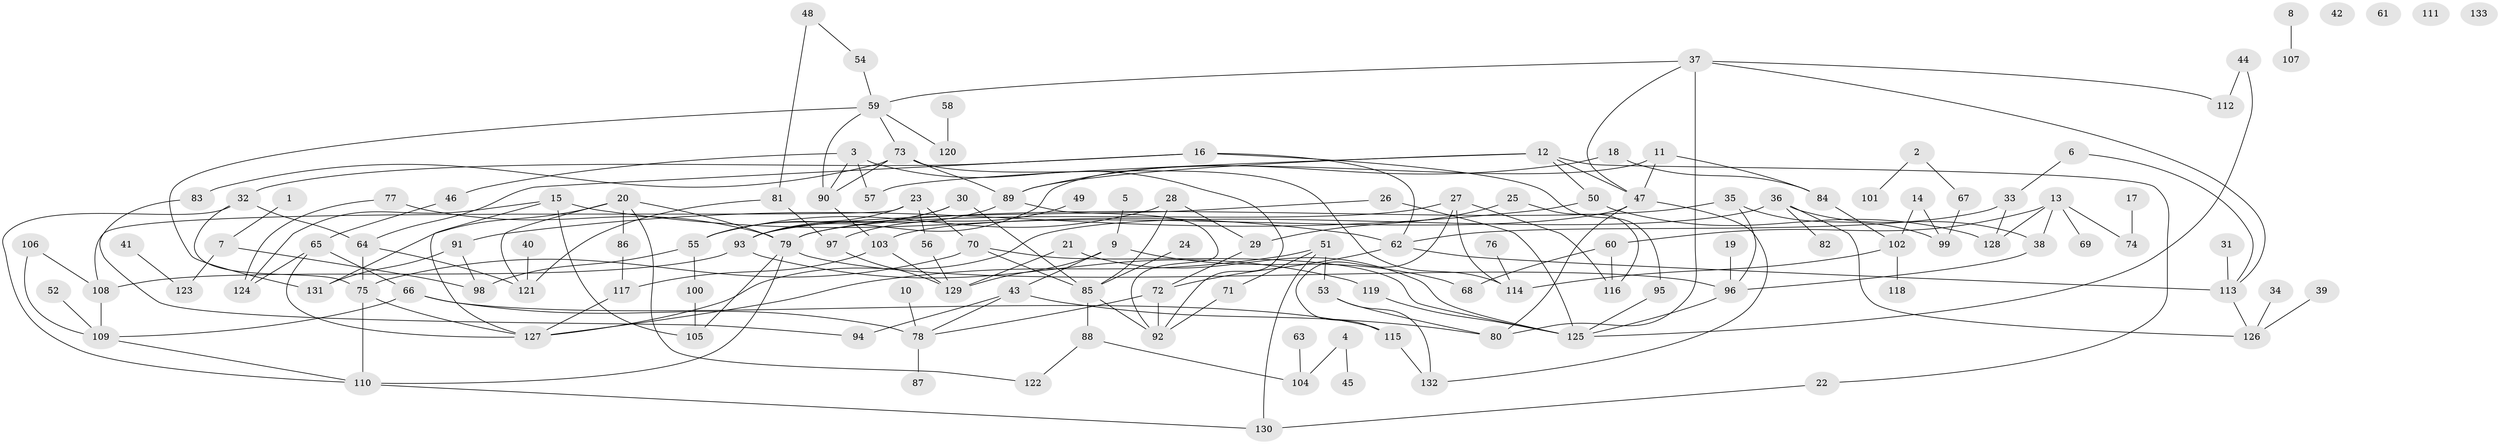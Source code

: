 // coarse degree distribution, {1: 0.23076923076923078, 2: 0.18681318681318682, 4: 0.12087912087912088, 3: 0.14285714285714285, 9: 0.03296703296703297, 5: 0.10989010989010989, 7: 0.054945054945054944, 6: 0.054945054945054944, 0: 0.04395604395604396, 8: 0.02197802197802198}
// Generated by graph-tools (version 1.1) at 2025/23/03/03/25 07:23:24]
// undirected, 133 vertices, 193 edges
graph export_dot {
graph [start="1"]
  node [color=gray90,style=filled];
  1;
  2;
  3;
  4;
  5;
  6;
  7;
  8;
  9;
  10;
  11;
  12;
  13;
  14;
  15;
  16;
  17;
  18;
  19;
  20;
  21;
  22;
  23;
  24;
  25;
  26;
  27;
  28;
  29;
  30;
  31;
  32;
  33;
  34;
  35;
  36;
  37;
  38;
  39;
  40;
  41;
  42;
  43;
  44;
  45;
  46;
  47;
  48;
  49;
  50;
  51;
  52;
  53;
  54;
  55;
  56;
  57;
  58;
  59;
  60;
  61;
  62;
  63;
  64;
  65;
  66;
  67;
  68;
  69;
  70;
  71;
  72;
  73;
  74;
  75;
  76;
  77;
  78;
  79;
  80;
  81;
  82;
  83;
  84;
  85;
  86;
  87;
  88;
  89;
  90;
  91;
  92;
  93;
  94;
  95;
  96;
  97;
  98;
  99;
  100;
  101;
  102;
  103;
  104;
  105;
  106;
  107;
  108;
  109;
  110;
  111;
  112;
  113;
  114;
  115;
  116;
  117;
  118;
  119;
  120;
  121;
  122;
  123;
  124;
  125;
  126;
  127;
  128;
  129;
  130;
  131;
  132;
  133;
  1 -- 7;
  2 -- 67;
  2 -- 101;
  3 -- 46;
  3 -- 57;
  3 -- 90;
  3 -- 92;
  4 -- 45;
  4 -- 104;
  5 -- 9;
  6 -- 33;
  6 -- 113;
  7 -- 98;
  7 -- 123;
  8 -- 107;
  9 -- 43;
  9 -- 68;
  9 -- 129;
  10 -- 78;
  11 -- 47;
  11 -- 84;
  11 -- 93;
  12 -- 22;
  12 -- 47;
  12 -- 50;
  12 -- 57;
  12 -- 89;
  13 -- 38;
  13 -- 60;
  13 -- 69;
  13 -- 74;
  13 -- 128;
  14 -- 99;
  14 -- 102;
  15 -- 62;
  15 -- 105;
  15 -- 124;
  15 -- 127;
  16 -- 32;
  16 -- 62;
  16 -- 64;
  16 -- 95;
  17 -- 74;
  18 -- 84;
  18 -- 89;
  19 -- 96;
  20 -- 79;
  20 -- 86;
  20 -- 121;
  20 -- 122;
  20 -- 131;
  21 -- 125;
  21 -- 129;
  22 -- 130;
  23 -- 55;
  23 -- 56;
  23 -- 70;
  23 -- 108;
  24 -- 85;
  25 -- 29;
  25 -- 116;
  26 -- 93;
  26 -- 125;
  27 -- 79;
  27 -- 114;
  27 -- 115;
  27 -- 116;
  28 -- 29;
  28 -- 55;
  28 -- 85;
  29 -- 72;
  30 -- 55;
  30 -- 85;
  30 -- 93;
  31 -- 113;
  32 -- 64;
  32 -- 75;
  32 -- 110;
  33 -- 62;
  33 -- 128;
  34 -- 126;
  35 -- 79;
  35 -- 96;
  35 -- 99;
  36 -- 38;
  36 -- 82;
  36 -- 126;
  36 -- 127;
  37 -- 47;
  37 -- 59;
  37 -- 80;
  37 -- 112;
  37 -- 113;
  38 -- 96;
  39 -- 126;
  40 -- 121;
  41 -- 123;
  43 -- 78;
  43 -- 80;
  43 -- 94;
  44 -- 112;
  44 -- 125;
  46 -- 65;
  47 -- 80;
  47 -- 103;
  47 -- 132;
  48 -- 54;
  48 -- 81;
  49 -- 97;
  50 -- 91;
  50 -- 128;
  51 -- 53;
  51 -- 71;
  51 -- 127;
  51 -- 130;
  52 -- 109;
  53 -- 80;
  53 -- 132;
  54 -- 59;
  55 -- 98;
  55 -- 100;
  56 -- 129;
  58 -- 120;
  59 -- 73;
  59 -- 90;
  59 -- 120;
  59 -- 131;
  60 -- 68;
  60 -- 116;
  62 -- 72;
  62 -- 113;
  63 -- 104;
  64 -- 75;
  64 -- 121;
  65 -- 66;
  65 -- 124;
  65 -- 127;
  66 -- 78;
  66 -- 109;
  66 -- 115;
  67 -- 99;
  70 -- 75;
  70 -- 85;
  70 -- 125;
  71 -- 92;
  72 -- 78;
  72 -- 92;
  73 -- 83;
  73 -- 89;
  73 -- 90;
  73 -- 114;
  75 -- 110;
  75 -- 127;
  76 -- 114;
  77 -- 79;
  77 -- 124;
  78 -- 87;
  79 -- 96;
  79 -- 105;
  79 -- 110;
  81 -- 97;
  81 -- 121;
  83 -- 94;
  84 -- 102;
  85 -- 88;
  85 -- 92;
  86 -- 117;
  88 -- 104;
  88 -- 122;
  89 -- 92;
  89 -- 93;
  90 -- 103;
  91 -- 98;
  91 -- 131;
  93 -- 108;
  93 -- 119;
  95 -- 125;
  96 -- 125;
  97 -- 129;
  100 -- 105;
  102 -- 114;
  102 -- 118;
  103 -- 117;
  103 -- 129;
  106 -- 108;
  106 -- 109;
  108 -- 109;
  109 -- 110;
  110 -- 130;
  113 -- 126;
  115 -- 132;
  117 -- 127;
  119 -- 125;
}

